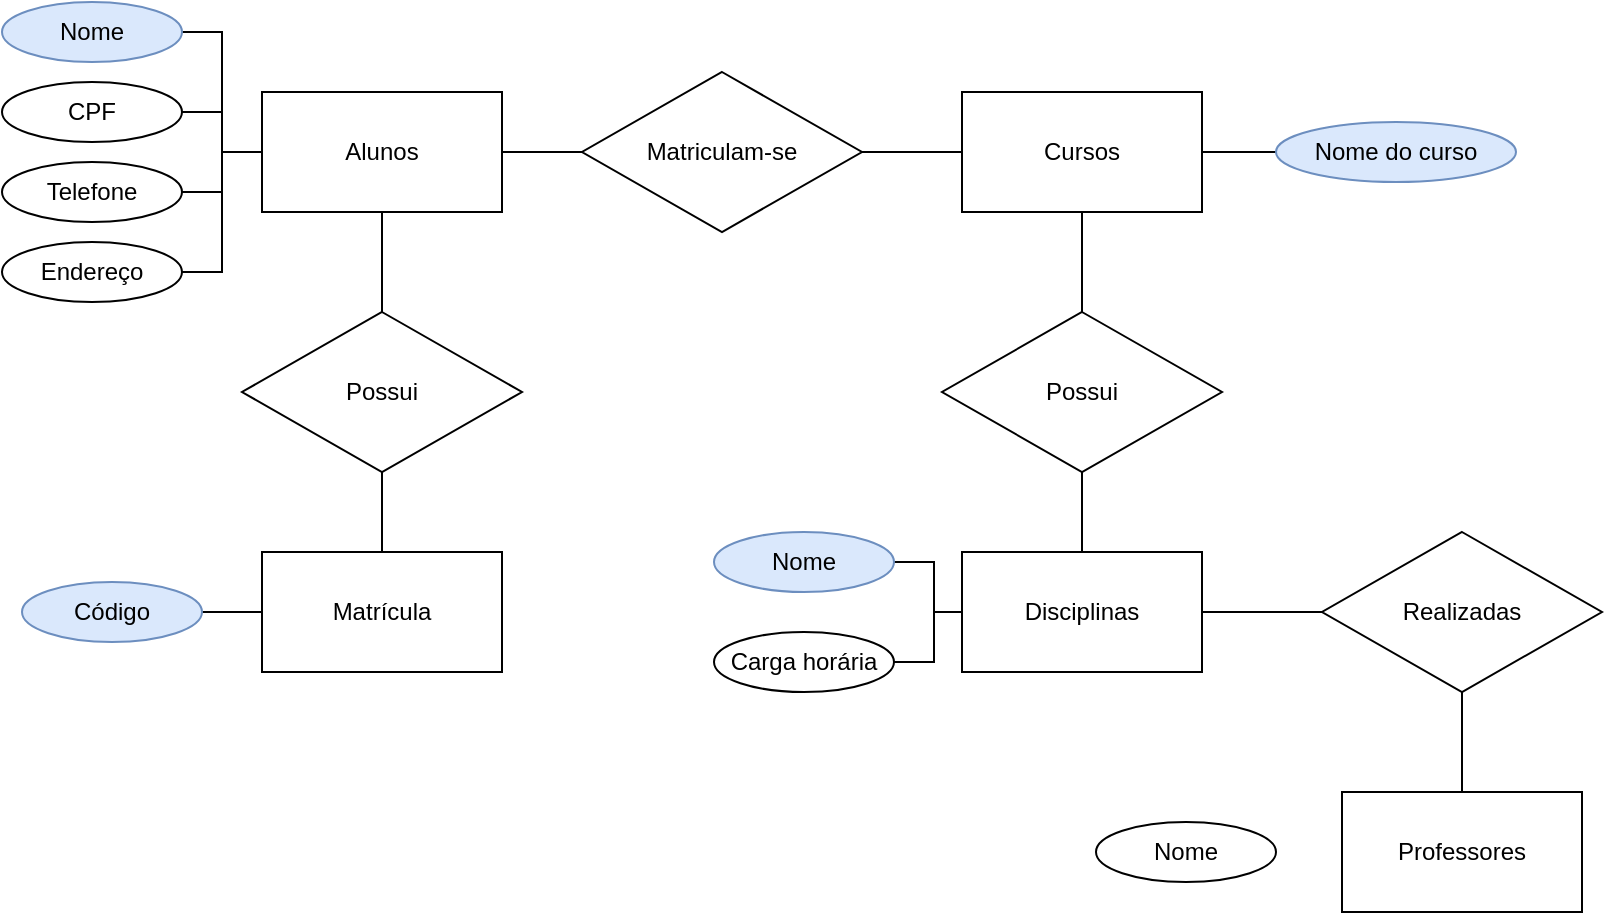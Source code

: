 <mxfile version="24.7.8">
  <diagram name="Página-1" id="FnEpoIWWNQxLYMlEQwRX">
    <mxGraphModel dx="1173" dy="624" grid="1" gridSize="10" guides="1" tooltips="1" connect="1" arrows="1" fold="1" page="1" pageScale="1" pageWidth="827" pageHeight="1169" math="0" shadow="0">
      <root>
        <mxCell id="0" />
        <mxCell id="1" parent="0" />
        <mxCell id="gs8JJX1vfFZVjYpK_IIe-11" style="edgeStyle=orthogonalEdgeStyle;rounded=0;orthogonalLoop=1;jettySize=auto;html=1;exitX=1;exitY=0.5;exitDx=0;exitDy=0;entryX=0;entryY=0.5;entryDx=0;entryDy=0;endArrow=none;endFill=0;" edge="1" parent="1" source="gs8JJX1vfFZVjYpK_IIe-1" target="gs8JJX1vfFZVjYpK_IIe-10">
          <mxGeometry relative="1" as="geometry" />
        </mxCell>
        <mxCell id="gs8JJX1vfFZVjYpK_IIe-20" style="edgeStyle=orthogonalEdgeStyle;rounded=0;orthogonalLoop=1;jettySize=auto;html=1;exitX=0.5;exitY=1;exitDx=0;exitDy=0;entryX=0.5;entryY=0;entryDx=0;entryDy=0;endArrow=none;endFill=0;" edge="1" parent="1" source="gs8JJX1vfFZVjYpK_IIe-1" target="gs8JJX1vfFZVjYpK_IIe-19">
          <mxGeometry relative="1" as="geometry" />
        </mxCell>
        <mxCell id="gs8JJX1vfFZVjYpK_IIe-1" value="Alunos" style="rounded=0;whiteSpace=wrap;html=1;" vertex="1" parent="1">
          <mxGeometry x="143" y="60" width="120" height="60" as="geometry" />
        </mxCell>
        <mxCell id="gs8JJX1vfFZVjYpK_IIe-3" value="Matrícula" style="rounded=0;whiteSpace=wrap;html=1;" vertex="1" parent="1">
          <mxGeometry x="143" y="290" width="120" height="60" as="geometry" />
        </mxCell>
        <mxCell id="gs8JJX1vfFZVjYpK_IIe-14" style="edgeStyle=orthogonalEdgeStyle;rounded=0;orthogonalLoop=1;jettySize=auto;html=1;exitX=0.5;exitY=1;exitDx=0;exitDy=0;entryX=0.5;entryY=0;entryDx=0;entryDy=0;endArrow=none;endFill=0;" edge="1" parent="1" source="gs8JJX1vfFZVjYpK_IIe-4">
          <mxGeometry relative="1" as="geometry">
            <mxPoint x="553" y="180" as="targetPoint" />
          </mxGeometry>
        </mxCell>
        <mxCell id="gs8JJX1vfFZVjYpK_IIe-41" style="edgeStyle=orthogonalEdgeStyle;rounded=0;orthogonalLoop=1;jettySize=auto;html=1;exitX=1;exitY=0.5;exitDx=0;exitDy=0;entryX=0;entryY=0.5;entryDx=0;entryDy=0;endArrow=none;endFill=0;" edge="1" parent="1" source="gs8JJX1vfFZVjYpK_IIe-4" target="gs8JJX1vfFZVjYpK_IIe-40">
          <mxGeometry relative="1" as="geometry" />
        </mxCell>
        <mxCell id="gs8JJX1vfFZVjYpK_IIe-4" value="Cursos" style="rounded=0;whiteSpace=wrap;html=1;" vertex="1" parent="1">
          <mxGeometry x="493" y="60" width="120" height="60" as="geometry" />
        </mxCell>
        <mxCell id="gs8JJX1vfFZVjYpK_IIe-23" style="edgeStyle=orthogonalEdgeStyle;rounded=0;orthogonalLoop=1;jettySize=auto;html=1;exitX=1;exitY=0.5;exitDx=0;exitDy=0;entryX=0;entryY=0.5;entryDx=0;entryDy=0;endArrow=none;endFill=0;" edge="1" parent="1" source="gs8JJX1vfFZVjYpK_IIe-5" target="gs8JJX1vfFZVjYpK_IIe-22">
          <mxGeometry relative="1" as="geometry" />
        </mxCell>
        <mxCell id="gs8JJX1vfFZVjYpK_IIe-5" value="Disciplinas" style="rounded=0;whiteSpace=wrap;html=1;" vertex="1" parent="1">
          <mxGeometry x="493" y="290" width="120" height="60" as="geometry" />
        </mxCell>
        <mxCell id="gs8JJX1vfFZVjYpK_IIe-12" style="edgeStyle=orthogonalEdgeStyle;rounded=0;orthogonalLoop=1;jettySize=auto;html=1;exitX=1;exitY=0.5;exitDx=0;exitDy=0;entryX=0;entryY=0.5;entryDx=0;entryDy=0;strokeWidth=1;endArrow=none;endFill=0;" edge="1" parent="1" source="gs8JJX1vfFZVjYpK_IIe-10" target="gs8JJX1vfFZVjYpK_IIe-4">
          <mxGeometry relative="1" as="geometry" />
        </mxCell>
        <mxCell id="gs8JJX1vfFZVjYpK_IIe-10" value="Matriculam-se" style="rhombus;whiteSpace=wrap;html=1;" vertex="1" parent="1">
          <mxGeometry x="303" y="50" width="140" height="80" as="geometry" />
        </mxCell>
        <mxCell id="gs8JJX1vfFZVjYpK_IIe-16" style="edgeStyle=orthogonalEdgeStyle;rounded=0;orthogonalLoop=1;jettySize=auto;html=1;exitX=0.5;exitY=1;exitDx=0;exitDy=0;entryX=0.5;entryY=0;entryDx=0;entryDy=0;endArrow=none;endFill=0;" edge="1" parent="1" source="gs8JJX1vfFZVjYpK_IIe-15" target="gs8JJX1vfFZVjYpK_IIe-5">
          <mxGeometry relative="1" as="geometry" />
        </mxCell>
        <mxCell id="gs8JJX1vfFZVjYpK_IIe-15" value="Possui" style="rhombus;whiteSpace=wrap;html=1;" vertex="1" parent="1">
          <mxGeometry x="483" y="170" width="140" height="80" as="geometry" />
        </mxCell>
        <mxCell id="gs8JJX1vfFZVjYpK_IIe-21" style="edgeStyle=orthogonalEdgeStyle;rounded=0;orthogonalLoop=1;jettySize=auto;html=1;exitX=0.5;exitY=1;exitDx=0;exitDy=0;entryX=0.5;entryY=0;entryDx=0;entryDy=0;endArrow=none;endFill=0;" edge="1" parent="1" source="gs8JJX1vfFZVjYpK_IIe-19" target="gs8JJX1vfFZVjYpK_IIe-3">
          <mxGeometry relative="1" as="geometry" />
        </mxCell>
        <mxCell id="gs8JJX1vfFZVjYpK_IIe-19" value="Possui" style="rhombus;whiteSpace=wrap;html=1;" vertex="1" parent="1">
          <mxGeometry x="133" y="170" width="140" height="80" as="geometry" />
        </mxCell>
        <mxCell id="gs8JJX1vfFZVjYpK_IIe-25" style="edgeStyle=orthogonalEdgeStyle;rounded=0;orthogonalLoop=1;jettySize=auto;html=1;exitX=0.5;exitY=1;exitDx=0;exitDy=0;entryX=0.5;entryY=0;entryDx=0;entryDy=0;endArrow=none;endFill=0;" edge="1" parent="1" source="gs8JJX1vfFZVjYpK_IIe-22" target="gs8JJX1vfFZVjYpK_IIe-24">
          <mxGeometry relative="1" as="geometry" />
        </mxCell>
        <mxCell id="gs8JJX1vfFZVjYpK_IIe-22" value="Realizadas" style="rhombus;whiteSpace=wrap;html=1;" vertex="1" parent="1">
          <mxGeometry x="673" y="280" width="140" height="80" as="geometry" />
        </mxCell>
        <mxCell id="gs8JJX1vfFZVjYpK_IIe-24" value="Professores" style="rounded=0;whiteSpace=wrap;html=1;" vertex="1" parent="1">
          <mxGeometry x="683" y="410" width="120" height="60" as="geometry" />
        </mxCell>
        <mxCell id="gs8JJX1vfFZVjYpK_IIe-28" style="edgeStyle=orthogonalEdgeStyle;rounded=0;orthogonalLoop=1;jettySize=auto;html=1;exitX=1;exitY=0.5;exitDx=0;exitDy=0;entryX=0;entryY=0.5;entryDx=0;entryDy=0;endArrow=none;endFill=0;" edge="1" parent="1" source="gs8JJX1vfFZVjYpK_IIe-26" target="gs8JJX1vfFZVjYpK_IIe-1">
          <mxGeometry relative="1" as="geometry" />
        </mxCell>
        <mxCell id="gs8JJX1vfFZVjYpK_IIe-26" value="Nome" style="ellipse;whiteSpace=wrap;html=1;fillColor=#dae8fc;strokeColor=#6c8ebf;" vertex="1" parent="1">
          <mxGeometry x="13" y="15" width="90" height="30" as="geometry" />
        </mxCell>
        <mxCell id="gs8JJX1vfFZVjYpK_IIe-30" style="edgeStyle=orthogonalEdgeStyle;rounded=0;orthogonalLoop=1;jettySize=auto;html=1;exitX=1;exitY=0.5;exitDx=0;exitDy=0;entryX=0;entryY=0.5;entryDx=0;entryDy=0;endArrow=none;endFill=0;" edge="1" parent="1" source="gs8JJX1vfFZVjYpK_IIe-29" target="gs8JJX1vfFZVjYpK_IIe-3">
          <mxGeometry relative="1" as="geometry" />
        </mxCell>
        <mxCell id="gs8JJX1vfFZVjYpK_IIe-29" value="Código" style="ellipse;whiteSpace=wrap;html=1;fillColor=#dae8fc;strokeColor=#6c8ebf;" vertex="1" parent="1">
          <mxGeometry x="23" y="305" width="90" height="30" as="geometry" />
        </mxCell>
        <mxCell id="gs8JJX1vfFZVjYpK_IIe-32" style="edgeStyle=orthogonalEdgeStyle;rounded=0;orthogonalLoop=1;jettySize=auto;html=1;exitX=1;exitY=0.5;exitDx=0;exitDy=0;entryX=0;entryY=0.5;entryDx=0;entryDy=0;endArrow=none;endFill=0;" edge="1" parent="1" source="gs8JJX1vfFZVjYpK_IIe-31" target="gs8JJX1vfFZVjYpK_IIe-1">
          <mxGeometry relative="1" as="geometry" />
        </mxCell>
        <mxCell id="gs8JJX1vfFZVjYpK_IIe-31" value="CPF" style="ellipse;whiteSpace=wrap;html=1;" vertex="1" parent="1">
          <mxGeometry x="13" y="55" width="90" height="30" as="geometry" />
        </mxCell>
        <mxCell id="gs8JJX1vfFZVjYpK_IIe-38" style="edgeStyle=orthogonalEdgeStyle;rounded=0;orthogonalLoop=1;jettySize=auto;html=1;exitX=1;exitY=0.5;exitDx=0;exitDy=0;entryX=0;entryY=0.5;entryDx=0;entryDy=0;endArrow=none;endFill=0;" edge="1" parent="1" source="gs8JJX1vfFZVjYpK_IIe-35" target="gs8JJX1vfFZVjYpK_IIe-1">
          <mxGeometry relative="1" as="geometry" />
        </mxCell>
        <mxCell id="gs8JJX1vfFZVjYpK_IIe-35" value="Telefone" style="ellipse;whiteSpace=wrap;html=1;" vertex="1" parent="1">
          <mxGeometry x="13" y="95" width="90" height="30" as="geometry" />
        </mxCell>
        <mxCell id="gs8JJX1vfFZVjYpK_IIe-39" style="edgeStyle=orthogonalEdgeStyle;rounded=0;orthogonalLoop=1;jettySize=auto;html=1;exitX=1;exitY=0.5;exitDx=0;exitDy=0;entryX=0;entryY=0.5;entryDx=0;entryDy=0;endArrow=none;endFill=0;" edge="1" parent="1" source="gs8JJX1vfFZVjYpK_IIe-36" target="gs8JJX1vfFZVjYpK_IIe-1">
          <mxGeometry relative="1" as="geometry" />
        </mxCell>
        <mxCell id="gs8JJX1vfFZVjYpK_IIe-36" value="Endereço" style="ellipse;whiteSpace=wrap;html=1;" vertex="1" parent="1">
          <mxGeometry x="13" y="135" width="90" height="30" as="geometry" />
        </mxCell>
        <mxCell id="gs8JJX1vfFZVjYpK_IIe-40" value="Nome do curso" style="ellipse;whiteSpace=wrap;html=1;fillColor=#dae8fc;strokeColor=#6c8ebf;" vertex="1" parent="1">
          <mxGeometry x="650" y="75" width="120" height="30" as="geometry" />
        </mxCell>
        <mxCell id="gs8JJX1vfFZVjYpK_IIe-54" style="edgeStyle=orthogonalEdgeStyle;rounded=0;orthogonalLoop=1;jettySize=auto;html=1;exitX=1;exitY=0.5;exitDx=0;exitDy=0;entryX=0;entryY=0.5;entryDx=0;entryDy=0;endArrow=none;endFill=0;" edge="1" parent="1" source="gs8JJX1vfFZVjYpK_IIe-42" target="gs8JJX1vfFZVjYpK_IIe-5">
          <mxGeometry relative="1" as="geometry" />
        </mxCell>
        <mxCell id="gs8JJX1vfFZVjYpK_IIe-42" value="Nome" style="ellipse;whiteSpace=wrap;html=1;fillColor=#dae8fc;strokeColor=#6c8ebf;" vertex="1" parent="1">
          <mxGeometry x="369" y="280" width="90" height="30" as="geometry" />
        </mxCell>
        <mxCell id="gs8JJX1vfFZVjYpK_IIe-44" value="Nome" style="ellipse;whiteSpace=wrap;html=1;" vertex="1" parent="1">
          <mxGeometry x="560" y="425" width="90" height="30" as="geometry" />
        </mxCell>
        <mxCell id="gs8JJX1vfFZVjYpK_IIe-53" style="edgeStyle=orthogonalEdgeStyle;rounded=0;orthogonalLoop=1;jettySize=auto;html=1;exitX=1;exitY=0.5;exitDx=0;exitDy=0;entryX=0;entryY=0.5;entryDx=0;entryDy=0;endArrow=none;endFill=0;" edge="1" parent="1" source="gs8JJX1vfFZVjYpK_IIe-52" target="gs8JJX1vfFZVjYpK_IIe-5">
          <mxGeometry relative="1" as="geometry" />
        </mxCell>
        <mxCell id="gs8JJX1vfFZVjYpK_IIe-52" value="Carga horária" style="ellipse;whiteSpace=wrap;html=1;" vertex="1" parent="1">
          <mxGeometry x="369" y="330" width="90" height="30" as="geometry" />
        </mxCell>
      </root>
    </mxGraphModel>
  </diagram>
</mxfile>
